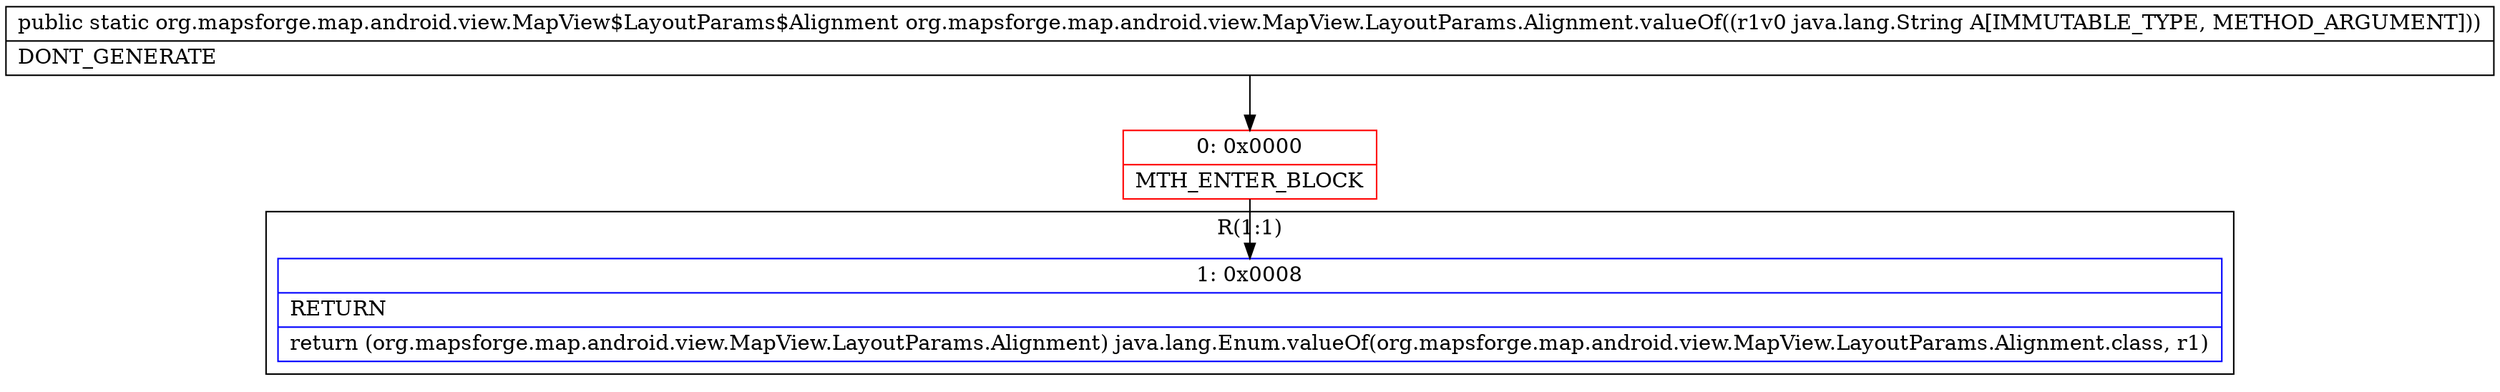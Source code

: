 digraph "CFG fororg.mapsforge.map.android.view.MapView.LayoutParams.Alignment.valueOf(Ljava\/lang\/String;)Lorg\/mapsforge\/map\/android\/view\/MapView$LayoutParams$Alignment;" {
subgraph cluster_Region_674972695 {
label = "R(1:1)";
node [shape=record,color=blue];
Node_1 [shape=record,label="{1\:\ 0x0008|RETURN\l|return (org.mapsforge.map.android.view.MapView.LayoutParams.Alignment) java.lang.Enum.valueOf(org.mapsforge.map.android.view.MapView.LayoutParams.Alignment.class, r1)\l}"];
}
Node_0 [shape=record,color=red,label="{0\:\ 0x0000|MTH_ENTER_BLOCK\l}"];
MethodNode[shape=record,label="{public static org.mapsforge.map.android.view.MapView$LayoutParams$Alignment org.mapsforge.map.android.view.MapView.LayoutParams.Alignment.valueOf((r1v0 java.lang.String A[IMMUTABLE_TYPE, METHOD_ARGUMENT]))  | DONT_GENERATE\l}"];
MethodNode -> Node_0;
Node_0 -> Node_1;
}

